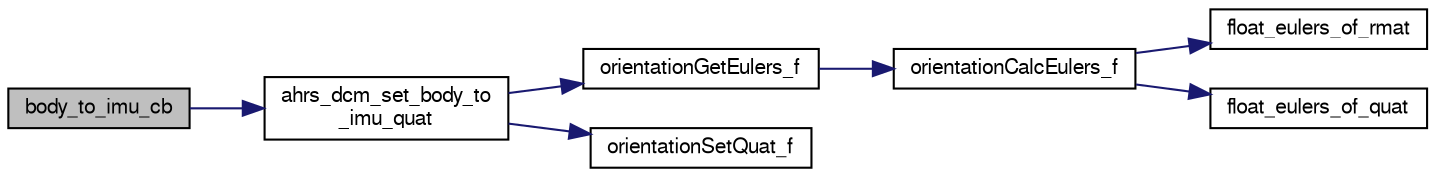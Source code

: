 digraph "body_to_imu_cb"
{
  edge [fontname="FreeSans",fontsize="10",labelfontname="FreeSans",labelfontsize="10"];
  node [fontname="FreeSans",fontsize="10",shape=record];
  rankdir="LR";
  Node1 [label="body_to_imu_cb",height=0.2,width=0.4,color="black", fillcolor="grey75", style="filled", fontcolor="black"];
  Node1 -> Node2 [color="midnightblue",fontsize="10",style="solid",fontname="FreeSans"];
  Node2 [label="ahrs_dcm_set_body_to\l_imu_quat",height=0.2,width=0.4,color="black", fillcolor="white", style="filled",URL="$ahrs__float__dcm_8c.html#afe8393fd937ef9065e871dc5623510f2"];
  Node2 -> Node3 [color="midnightblue",fontsize="10",style="solid",fontname="FreeSans"];
  Node3 [label="orientationGetEulers_f",height=0.2,width=0.4,color="black", fillcolor="white", style="filled",URL="$group__math__orientation__representation.html#gaaae3838d0b45682d48257d5dbfff3030",tooltip="Get vehicle body attitude euler angles (float). "];
  Node3 -> Node4 [color="midnightblue",fontsize="10",style="solid",fontname="FreeSans"];
  Node4 [label="orientationCalcEulers_f",height=0.2,width=0.4,color="black", fillcolor="white", style="filled",URL="$group__math__orientation__representation.html#ga8b8bf1c74adb971f399f0dd4f84d9388"];
  Node4 -> Node5 [color="midnightblue",fontsize="10",style="solid",fontname="FreeSans"];
  Node5 [label="float_eulers_of_rmat",height=0.2,width=0.4,color="black", fillcolor="white", style="filled",URL="$group__math__algebra__float.html#gac568e7074d2732d1237f80898c1dfb76"];
  Node4 -> Node6 [color="midnightblue",fontsize="10",style="solid",fontname="FreeSans"];
  Node6 [label="float_eulers_of_quat",height=0.2,width=0.4,color="black", fillcolor="white", style="filled",URL="$group__math__algebra__float.html#gacd48accfe6eaac320b0d651d894e1db8",tooltip="euler rotation &#39;ZYX&#39; "];
  Node2 -> Node7 [color="midnightblue",fontsize="10",style="solid",fontname="FreeSans"];
  Node7 [label="orientationSetQuat_f",height=0.2,width=0.4,color="black", fillcolor="white", style="filled",URL="$group__math__orientation__representation.html#ga35d21d17eb2d2ef8352f0aceb8ad7001",tooltip="Set vehicle body attitude from quaternion (float). "];
}
